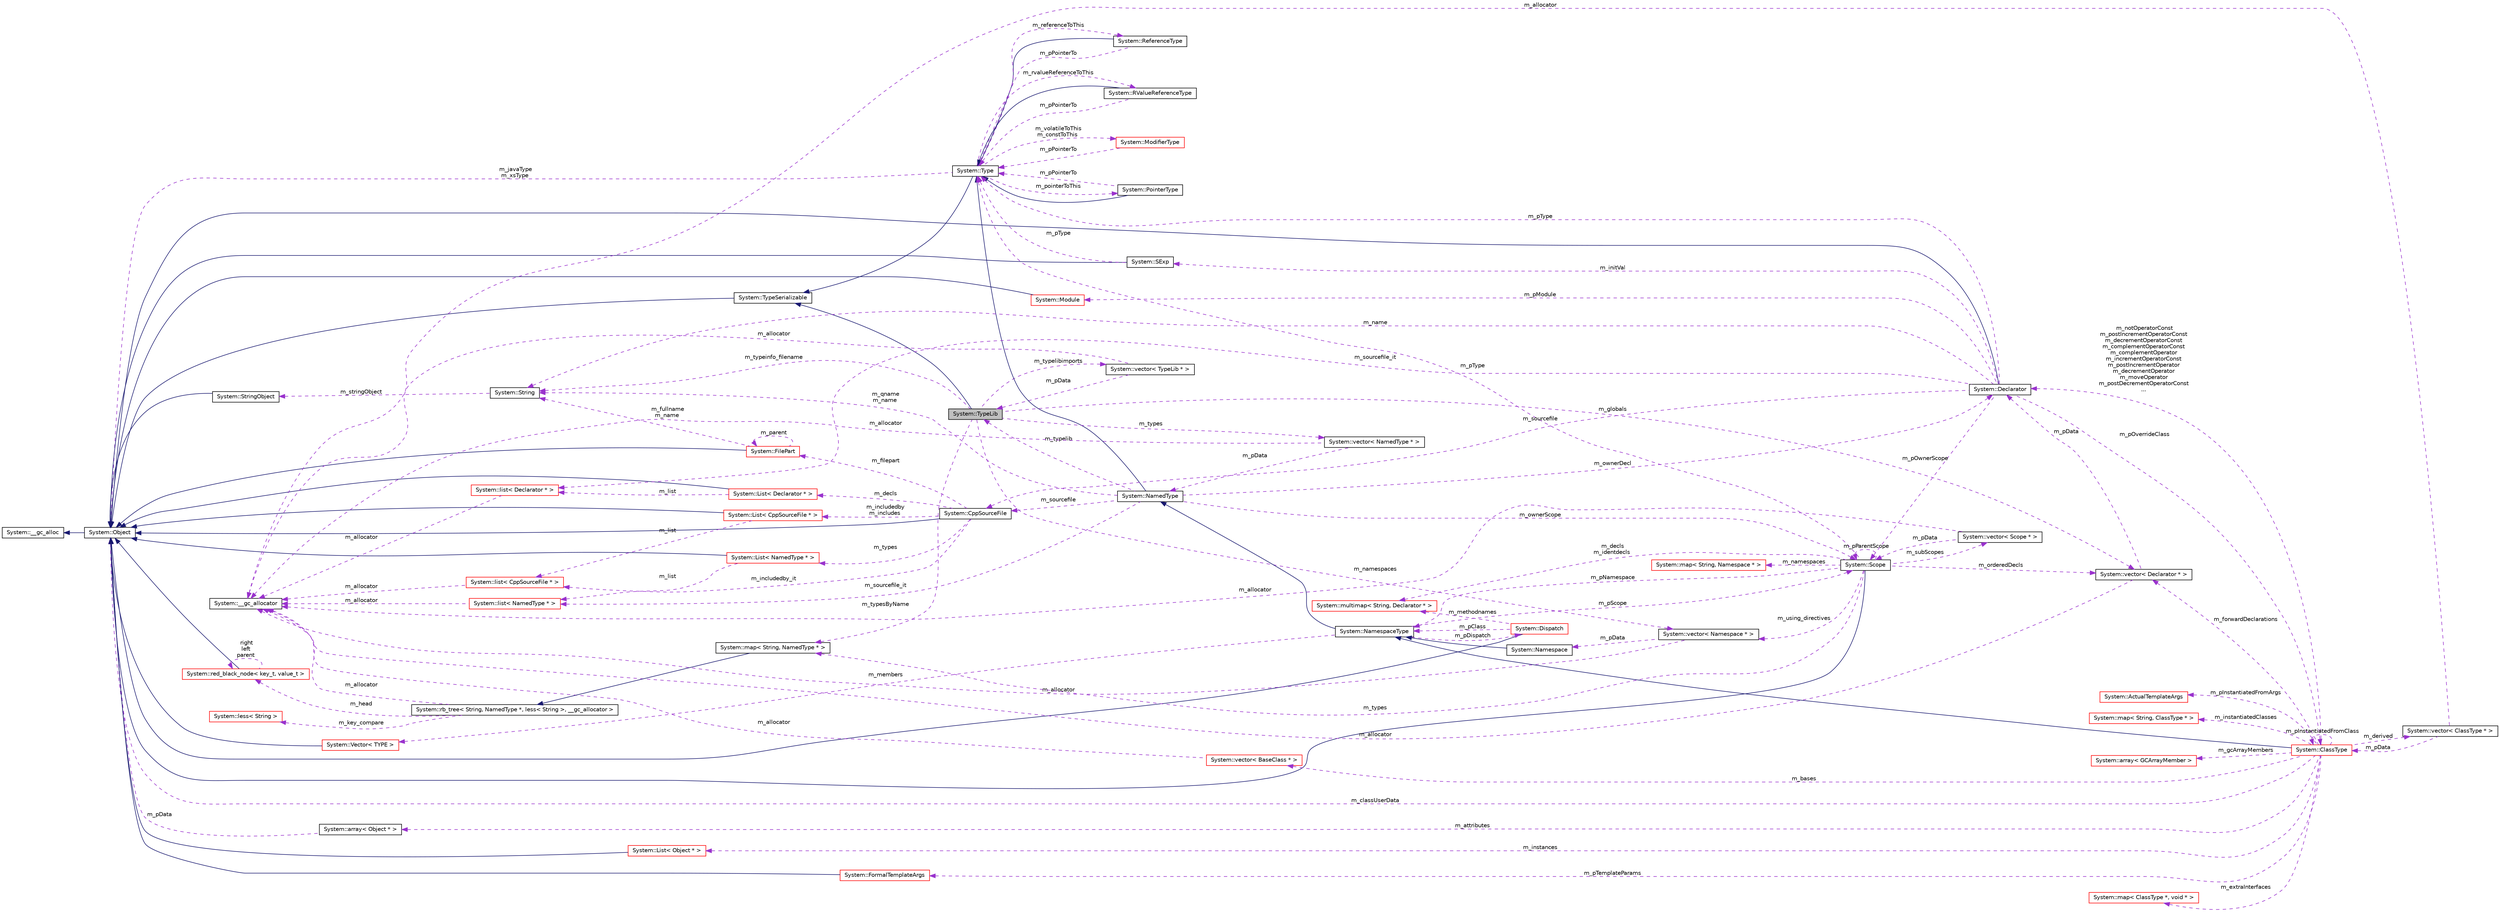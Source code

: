 digraph G
{
  edge [fontname="Helvetica",fontsize="10",labelfontname="Helvetica",labelfontsize="10"];
  node [fontname="Helvetica",fontsize="10",shape=record];
  rankdir="LR";
  Node1 [label="System::TypeLib",height=0.2,width=0.4,color="black", fillcolor="grey75", style="filled" fontcolor="black"];
  Node2 -> Node1 [dir="back",color="midnightblue",fontsize="10",style="solid",fontname="Helvetica"];
  Node2 [label="System::TypeSerializable",height=0.2,width=0.4,color="black", fillcolor="white", style="filled",URL="$class_system_1_1_type_serializable.html"];
  Node3 -> Node2 [dir="back",color="midnightblue",fontsize="10",style="solid",fontname="Helvetica"];
  Node3 [label="System::Object",height=0.2,width=0.4,color="black", fillcolor="white", style="filled",URL="$class_system_1_1_object.html"];
  Node4 -> Node3 [dir="back",color="midnightblue",fontsize="10",style="solid",fontname="Helvetica"];
  Node4 [label="System::__gc_alloc",height=0.2,width=0.4,color="black", fillcolor="white", style="filled",URL="$class_system_1_1____gc__alloc.html"];
  Node5 -> Node1 [dir="back",color="darkorchid3",fontsize="10",style="dashed",label=" m_typelibimports" ,fontname="Helvetica"];
  Node5 [label="System::vector\< TypeLib * \>",height=0.2,width=0.4,color="black", fillcolor="white", style="filled",URL="$class_system_1_1vector.html"];
  Node6 -> Node5 [dir="back",color="darkorchid3",fontsize="10",style="dashed",label=" m_allocator" ,fontname="Helvetica"];
  Node6 [label="System::__gc_allocator",height=0.2,width=0.4,color="black", fillcolor="white", style="filled",URL="$class_system_1_1____gc__allocator.html"];
  Node1 -> Node5 [dir="back",color="darkorchid3",fontsize="10",style="dashed",label=" m_pData" ,fontname="Helvetica"];
  Node7 -> Node1 [dir="back",color="darkorchid3",fontsize="10",style="dashed",label=" m_namespaces" ,fontname="Helvetica"];
  Node7 [label="System::vector\< Namespace * \>",height=0.2,width=0.4,color="black", fillcolor="white", style="filled",URL="$class_system_1_1vector.html"];
  Node6 -> Node7 [dir="back",color="darkorchid3",fontsize="10",style="dashed",label=" m_allocator" ,fontname="Helvetica"];
  Node8 -> Node7 [dir="back",color="darkorchid3",fontsize="10",style="dashed",label=" m_pData" ,fontname="Helvetica"];
  Node8 [label="System::Namespace",height=0.2,width=0.4,color="black", fillcolor="white", style="filled",URL="$class_system_1_1_namespace.html"];
  Node9 -> Node8 [dir="back",color="midnightblue",fontsize="10",style="solid",fontname="Helvetica"];
  Node9 [label="System::NamespaceType",height=0.2,width=0.4,color="black", fillcolor="white", style="filled",URL="$class_system_1_1_namespace_type.html"];
  Node10 -> Node9 [dir="back",color="midnightblue",fontsize="10",style="solid",fontname="Helvetica"];
  Node10 [label="System::NamedType",height=0.2,width=0.4,color="black", fillcolor="white", style="filled",URL="$class_system_1_1_named_type.html"];
  Node11 -> Node10 [dir="back",color="midnightblue",fontsize="10",style="solid",fontname="Helvetica"];
  Node11 [label="System::Type",height=0.2,width=0.4,color="black", fillcolor="white", style="filled",URL="$class_system_1_1_type.html"];
  Node2 -> Node11 [dir="back",color="midnightblue",fontsize="10",style="solid",fontname="Helvetica"];
  Node12 -> Node11 [dir="back",color="darkorchid3",fontsize="10",style="dashed",label=" m_pointerToThis" ,fontname="Helvetica"];
  Node12 [label="System::PointerType",height=0.2,width=0.4,color="black", fillcolor="white", style="filled",URL="$class_system_1_1_pointer_type.html"];
  Node11 -> Node12 [dir="back",color="midnightblue",fontsize="10",style="solid",fontname="Helvetica"];
  Node11 -> Node12 [dir="back",color="darkorchid3",fontsize="10",style="dashed",label=" m_pPointerTo" ,fontname="Helvetica"];
  Node13 -> Node11 [dir="back",color="darkorchid3",fontsize="10",style="dashed",label=" m_referenceToThis" ,fontname="Helvetica"];
  Node13 [label="System::ReferenceType",height=0.2,width=0.4,color="black", fillcolor="white", style="filled",URL="$class_system_1_1_reference_type.html"];
  Node11 -> Node13 [dir="back",color="midnightblue",fontsize="10",style="solid",fontname="Helvetica"];
  Node11 -> Node13 [dir="back",color="darkorchid3",fontsize="10",style="dashed",label=" m_pPointerTo" ,fontname="Helvetica"];
  Node14 -> Node11 [dir="back",color="darkorchid3",fontsize="10",style="dashed",label=" m_rvalueReferenceToThis" ,fontname="Helvetica"];
  Node14 [label="System::RValueReferenceType",height=0.2,width=0.4,color="black", fillcolor="white", style="filled",URL="$class_system_1_1_r_value_reference_type.html"];
  Node11 -> Node14 [dir="back",color="midnightblue",fontsize="10",style="solid",fontname="Helvetica"];
  Node11 -> Node14 [dir="back",color="darkorchid3",fontsize="10",style="dashed",label=" m_pPointerTo" ,fontname="Helvetica"];
  Node15 -> Node11 [dir="back",color="darkorchid3",fontsize="10",style="dashed",label=" m_volatileToThis\nm_constToThis" ,fontname="Helvetica"];
  Node15 [label="System::ModifierType",height=0.2,width=0.4,color="red", fillcolor="white", style="filled",URL="$class_system_1_1_modifier_type.html"];
  Node11 -> Node15 [dir="back",color="darkorchid3",fontsize="10",style="dashed",label=" m_pPointerTo" ,fontname="Helvetica"];
  Node3 -> Node11 [dir="back",color="darkorchid3",fontsize="10",style="dashed",label=" m_javaType\nm_xsType" ,fontname="Helvetica"];
  Node16 -> Node10 [dir="back",color="darkorchid3",fontsize="10",style="dashed",label=" m_ownerScope" ,fontname="Helvetica"];
  Node16 [label="System::Scope",height=0.2,width=0.4,color="black", fillcolor="white", style="filled",URL="$class_system_1_1_scope.html"];
  Node3 -> Node16 [dir="back",color="midnightblue",fontsize="10",style="solid",fontname="Helvetica"];
  Node11 -> Node16 [dir="back",color="darkorchid3",fontsize="10",style="dashed",label=" m_pType" ,fontname="Helvetica"];
  Node17 -> Node16 [dir="back",color="darkorchid3",fontsize="10",style="dashed",label=" m_subScopes" ,fontname="Helvetica"];
  Node17 [label="System::vector\< Scope * \>",height=0.2,width=0.4,color="black", fillcolor="white", style="filled",URL="$class_system_1_1vector.html"];
  Node16 -> Node17 [dir="back",color="darkorchid3",fontsize="10",style="dashed",label=" m_pData" ,fontname="Helvetica"];
  Node6 -> Node17 [dir="back",color="darkorchid3",fontsize="10",style="dashed",label=" m_allocator" ,fontname="Helvetica"];
  Node16 -> Node16 [dir="back",color="darkorchid3",fontsize="10",style="dashed",label=" m_pParentScope" ,fontname="Helvetica"];
  Node18 -> Node16 [dir="back",color="darkorchid3",fontsize="10",style="dashed",label=" m_decls\nm_identdecls" ,fontname="Helvetica"];
  Node18 [label="System::multimap\< String, Declarator * \>",height=0.2,width=0.4,color="red", fillcolor="white", style="filled",URL="$class_system_1_1multimap.html"];
  Node9 -> Node16 [dir="back",color="darkorchid3",fontsize="10",style="dashed",label=" m_pNamespace" ,fontname="Helvetica"];
  Node19 -> Node16 [dir="back",color="darkorchid3",fontsize="10",style="dashed",label=" m_namespaces" ,fontname="Helvetica"];
  Node19 [label="System::map\< String, Namespace * \>",height=0.2,width=0.4,color="red", fillcolor="white", style="filled",URL="$class_system_1_1map.html"];
  Node7 -> Node16 [dir="back",color="darkorchid3",fontsize="10",style="dashed",label=" m_using_directives" ,fontname="Helvetica"];
  Node20 -> Node16 [dir="back",color="darkorchid3",fontsize="10",style="dashed",label=" m_orderedDecls" ,fontname="Helvetica"];
  Node20 [label="System::vector\< Declarator * \>",height=0.2,width=0.4,color="black", fillcolor="white", style="filled",URL="$class_system_1_1vector.html"];
  Node6 -> Node20 [dir="back",color="darkorchid3",fontsize="10",style="dashed",label=" m_allocator" ,fontname="Helvetica"];
  Node21 -> Node20 [dir="back",color="darkorchid3",fontsize="10",style="dashed",label=" m_pData" ,fontname="Helvetica"];
  Node21 [label="System::Declarator",height=0.2,width=0.4,color="black", fillcolor="white", style="filled",URL="$class_system_1_1_declarator.html"];
  Node3 -> Node21 [dir="back",color="midnightblue",fontsize="10",style="solid",fontname="Helvetica"];
  Node11 -> Node21 [dir="back",color="darkorchid3",fontsize="10",style="dashed",label=" m_pType" ,fontname="Helvetica"];
  Node16 -> Node21 [dir="back",color="darkorchid3",fontsize="10",style="dashed",label=" m_pOwnerScope" ,fontname="Helvetica"];
  Node22 -> Node21 [dir="back",color="darkorchid3",fontsize="10",style="dashed",label=" m_initVal" ,fontname="Helvetica"];
  Node22 [label="System::SExp",height=0.2,width=0.4,color="black", fillcolor="white", style="filled",URL="$class_system_1_1_s_exp.html"];
  Node3 -> Node22 [dir="back",color="midnightblue",fontsize="10",style="solid",fontname="Helvetica"];
  Node11 -> Node22 [dir="back",color="darkorchid3",fontsize="10",style="dashed",label=" m_pType" ,fontname="Helvetica"];
  Node23 -> Node21 [dir="back",color="darkorchid3",fontsize="10",style="dashed",label=" m_sourcefile" ,fontname="Helvetica"];
  Node23 [label="System::CppSourceFile",height=0.2,width=0.4,color="black", fillcolor="white", style="filled",URL="$class_system_1_1_cpp_source_file.html"];
  Node3 -> Node23 [dir="back",color="midnightblue",fontsize="10",style="solid",fontname="Helvetica"];
  Node24 -> Node23 [dir="back",color="darkorchid3",fontsize="10",style="dashed",label=" m_filepart" ,fontname="Helvetica"];
  Node24 [label="System::FilePart",height=0.2,width=0.4,color="red", fillcolor="white", style="filled",URL="$class_system_1_1_file_part.html"];
  Node3 -> Node24 [dir="back",color="midnightblue",fontsize="10",style="solid",fontname="Helvetica"];
  Node24 -> Node24 [dir="back",color="darkorchid3",fontsize="10",style="dashed",label=" m_parent" ,fontname="Helvetica"];
  Node25 -> Node24 [dir="back",color="darkorchid3",fontsize="10",style="dashed",label=" m_fullname\nm_name" ,fontname="Helvetica"];
  Node25 [label="System::String",height=0.2,width=0.4,color="black", fillcolor="white", style="filled",URL="$class_system_1_1_string.html"];
  Node26 -> Node25 [dir="back",color="darkorchid3",fontsize="10",style="dashed",label=" m_stringObject" ,fontname="Helvetica"];
  Node26 [label="System::StringObject",height=0.2,width=0.4,color="black", fillcolor="white", style="filled",URL="$class_system_1_1_string_object.html"];
  Node3 -> Node26 [dir="back",color="midnightblue",fontsize="10",style="solid",fontname="Helvetica"];
  Node27 -> Node23 [dir="back",color="darkorchid3",fontsize="10",style="dashed",label=" m_types" ,fontname="Helvetica"];
  Node27 [label="System::List\< NamedType * \>",height=0.2,width=0.4,color="red", fillcolor="white", style="filled",URL="$class_system_1_1_list.html"];
  Node3 -> Node27 [dir="back",color="midnightblue",fontsize="10",style="solid",fontname="Helvetica"];
  Node28 -> Node27 [dir="back",color="darkorchid3",fontsize="10",style="dashed",label=" m_list" ,fontname="Helvetica"];
  Node28 [label="System::list\< NamedType * \>",height=0.2,width=0.4,color="red", fillcolor="white", style="filled",URL="$class_system_1_1list.html"];
  Node6 -> Node28 [dir="back",color="darkorchid3",fontsize="10",style="dashed",label=" m_allocator" ,fontname="Helvetica"];
  Node29 -> Node23 [dir="back",color="darkorchid3",fontsize="10",style="dashed",label=" m_includedby\nm_includes" ,fontname="Helvetica"];
  Node29 [label="System::List\< CppSourceFile * \>",height=0.2,width=0.4,color="red", fillcolor="white", style="filled",URL="$class_system_1_1_list.html"];
  Node3 -> Node29 [dir="back",color="midnightblue",fontsize="10",style="solid",fontname="Helvetica"];
  Node30 -> Node29 [dir="back",color="darkorchid3",fontsize="10",style="dashed",label=" m_list" ,fontname="Helvetica"];
  Node30 [label="System::list\< CppSourceFile * \>",height=0.2,width=0.4,color="red", fillcolor="white", style="filled",URL="$class_system_1_1list.html"];
  Node6 -> Node30 [dir="back",color="darkorchid3",fontsize="10",style="dashed",label=" m_allocator" ,fontname="Helvetica"];
  Node30 -> Node23 [dir="back",color="darkorchid3",fontsize="10",style="dashed",label=" m_includedby_it" ,fontname="Helvetica"];
  Node31 -> Node23 [dir="back",color="darkorchid3",fontsize="10",style="dashed",label=" m_decls" ,fontname="Helvetica"];
  Node31 [label="System::List\< Declarator * \>",height=0.2,width=0.4,color="red", fillcolor="white", style="filled",URL="$class_system_1_1_list.html"];
  Node3 -> Node31 [dir="back",color="midnightblue",fontsize="10",style="solid",fontname="Helvetica"];
  Node32 -> Node31 [dir="back",color="darkorchid3",fontsize="10",style="dashed",label=" m_list" ,fontname="Helvetica"];
  Node32 [label="System::list\< Declarator * \>",height=0.2,width=0.4,color="red", fillcolor="white", style="filled",URL="$class_system_1_1list.html"];
  Node6 -> Node32 [dir="back",color="darkorchid3",fontsize="10",style="dashed",label=" m_allocator" ,fontname="Helvetica"];
  Node33 -> Node21 [dir="back",color="darkorchid3",fontsize="10",style="dashed",label=" m_pOverrideClass" ,fontname="Helvetica"];
  Node33 [label="System::ClassType",height=0.2,width=0.4,color="red", fillcolor="white", style="filled",URL="$class_system_1_1_class_type.html"];
  Node9 -> Node33 [dir="back",color="midnightblue",fontsize="10",style="solid",fontname="Helvetica"];
  Node34 -> Node33 [dir="back",color="darkorchid3",fontsize="10",style="dashed",label=" m_attributes" ,fontname="Helvetica"];
  Node34 [label="System::array\< Object * \>",height=0.2,width=0.4,color="black", fillcolor="white", style="filled",URL="$class_system_1_1array.html"];
  Node3 -> Node34 [dir="back",color="darkorchid3",fontsize="10",style="dashed",label=" m_pData" ,fontname="Helvetica"];
  Node35 -> Node33 [dir="back",color="darkorchid3",fontsize="10",style="dashed",label=" m_instances" ,fontname="Helvetica"];
  Node35 [label="System::List\< Object * \>",height=0.2,width=0.4,color="red", fillcolor="white", style="filled",URL="$class_system_1_1_list.html"];
  Node3 -> Node35 [dir="back",color="midnightblue",fontsize="10",style="solid",fontname="Helvetica"];
  Node36 -> Node33 [dir="back",color="darkorchid3",fontsize="10",style="dashed",label=" m_bases" ,fontname="Helvetica"];
  Node36 [label="System::vector\< BaseClass * \>",height=0.2,width=0.4,color="red", fillcolor="white", style="filled",URL="$class_system_1_1vector.html"];
  Node6 -> Node36 [dir="back",color="darkorchid3",fontsize="10",style="dashed",label=" m_allocator" ,fontname="Helvetica"];
  Node37 -> Node33 [dir="back",color="darkorchid3",fontsize="10",style="dashed",label=" m_derived" ,fontname="Helvetica"];
  Node37 [label="System::vector\< ClassType * \>",height=0.2,width=0.4,color="black", fillcolor="white", style="filled",URL="$class_system_1_1vector.html"];
  Node6 -> Node37 [dir="back",color="darkorchid3",fontsize="10",style="dashed",label=" m_allocator" ,fontname="Helvetica"];
  Node33 -> Node37 [dir="back",color="darkorchid3",fontsize="10",style="dashed",label=" m_pData" ,fontname="Helvetica"];
  Node38 -> Node33 [dir="back",color="darkorchid3",fontsize="10",style="dashed",label=" m_extraInterfaces" ,fontname="Helvetica"];
  Node38 [label="System::map\< ClassType *, void * \>",height=0.2,width=0.4,color="red", fillcolor="white", style="filled",URL="$class_system_1_1map.html"];
  Node21 -> Node33 [dir="back",color="darkorchid3",fontsize="10",style="dashed",label=" m_notOperatorConst\nm_postIncrementOperatorConst\nm_decrementOperatorConst\nm_complementOperatorConst\nm_complementOperator\nm_incrementOperatorConst\nm_postIncrementOperator\nm_decrementOperator\nm_moveOperator\nm_postDecrementOperatorConst\n..." ,fontname="Helvetica"];
  Node39 -> Node33 [dir="back",color="darkorchid3",fontsize="10",style="dashed",label=" m_pTemplateParams" ,fontname="Helvetica"];
  Node39 [label="System::FormalTemplateArgs",height=0.2,width=0.4,color="red", fillcolor="white", style="filled",URL="$class_system_1_1_formal_template_args.html"];
  Node3 -> Node39 [dir="back",color="midnightblue",fontsize="10",style="solid",fontname="Helvetica"];
  Node40 -> Node33 [dir="back",color="darkorchid3",fontsize="10",style="dashed",label=" m_gcArrayMembers" ,fontname="Helvetica"];
  Node40 [label="System::array\< GCArrayMember \>",height=0.2,width=0.4,color="red", fillcolor="white", style="filled",URL="$class_system_1_1array.html"];
  Node33 -> Node33 [dir="back",color="darkorchid3",fontsize="10",style="dashed",label=" m_pInstantiatedFromClass" ,fontname="Helvetica"];
  Node41 -> Node33 [dir="back",color="darkorchid3",fontsize="10",style="dashed",label=" m_pInstantiatedFromArgs" ,fontname="Helvetica"];
  Node41 [label="System::ActualTemplateArgs",height=0.2,width=0.4,color="red", fillcolor="white", style="filled",URL="$class_system_1_1_actual_template_args.html"];
  Node42 -> Node33 [dir="back",color="darkorchid3",fontsize="10",style="dashed",label=" m_instantiatedClasses" ,fontname="Helvetica"];
  Node42 [label="System::map\< String, ClassType * \>",height=0.2,width=0.4,color="red", fillcolor="white", style="filled",URL="$class_system_1_1map.html"];
  Node3 -> Node33 [dir="back",color="darkorchid3",fontsize="10",style="dashed",label=" m_classUserData" ,fontname="Helvetica"];
  Node20 -> Node33 [dir="back",color="darkorchid3",fontsize="10",style="dashed",label=" m_forwardDeclarations" ,fontname="Helvetica"];
  Node25 -> Node21 [dir="back",color="darkorchid3",fontsize="10",style="dashed",label=" m_name" ,fontname="Helvetica"];
  Node43 -> Node21 [dir="back",color="darkorchid3",fontsize="10",style="dashed",label=" m_pModule" ,fontname="Helvetica"];
  Node43 [label="System::Module",height=0.2,width=0.4,color="red", fillcolor="white", style="filled",URL="$class_system_1_1_module.html"];
  Node3 -> Node43 [dir="back",color="midnightblue",fontsize="10",style="solid",fontname="Helvetica"];
  Node32 -> Node21 [dir="back",color="darkorchid3",fontsize="10",style="dashed",label=" m_sourcefile_it" ,fontname="Helvetica"];
  Node44 -> Node16 [dir="back",color="darkorchid3",fontsize="10",style="dashed",label=" m_types" ,fontname="Helvetica"];
  Node44 [label="System::map\< String, NamedType * \>",height=0.2,width=0.4,color="black", fillcolor="white", style="filled",URL="$class_system_1_1map.html"];
  Node45 -> Node44 [dir="back",color="midnightblue",fontsize="10",style="solid",fontname="Helvetica"];
  Node45 [label="System::rb_tree\< String, NamedType *, less\< String \>, __gc_allocator \>",height=0.2,width=0.4,color="black", fillcolor="white", style="filled",URL="$class_system_1_1rb__tree.html"];
  Node6 -> Node45 [dir="back",color="darkorchid3",fontsize="10",style="dashed",label=" m_allocator" ,fontname="Helvetica"];
  Node46 -> Node45 [dir="back",color="darkorchid3",fontsize="10",style="dashed",label=" m_key_compare" ,fontname="Helvetica"];
  Node46 [label="System::less\< String \>",height=0.2,width=0.4,color="red", fillcolor="white", style="filled",URL="$class_system_1_1less_3_01_string_01_4.html"];
  Node47 -> Node45 [dir="back",color="darkorchid3",fontsize="10",style="dashed",label=" m_head" ,fontname="Helvetica"];
  Node47 [label="System::red_black_node\< key_t, value_t \>",height=0.2,width=0.4,color="red", fillcolor="white", style="filled",URL="$class_system_1_1red__black__node.html"];
  Node3 -> Node47 [dir="back",color="midnightblue",fontsize="10",style="solid",fontname="Helvetica"];
  Node47 -> Node47 [dir="back",color="darkorchid3",fontsize="10",style="dashed",label=" right\nleft\nparent" ,fontname="Helvetica"];
  Node21 -> Node10 [dir="back",color="darkorchid3",fontsize="10",style="dashed",label=" m_ownerDecl" ,fontname="Helvetica"];
  Node23 -> Node10 [dir="back",color="darkorchid3",fontsize="10",style="dashed",label=" m_sourcefile" ,fontname="Helvetica"];
  Node28 -> Node10 [dir="back",color="darkorchid3",fontsize="10",style="dashed",label=" m_sourcefile_it" ,fontname="Helvetica"];
  Node25 -> Node10 [dir="back",color="darkorchid3",fontsize="10",style="dashed",label=" m_qname\nm_name" ,fontname="Helvetica"];
  Node1 -> Node10 [dir="back",color="darkorchid3",fontsize="10",style="dashed",label=" m_typelib" ,fontname="Helvetica"];
  Node16 -> Node9 [dir="back",color="darkorchid3",fontsize="10",style="dashed",label=" m_pScope" ,fontname="Helvetica"];
  Node48 -> Node9 [dir="back",color="darkorchid3",fontsize="10",style="dashed",label=" m_members" ,fontname="Helvetica"];
  Node48 [label="System::Vector\< TYPE \>",height=0.2,width=0.4,color="red", fillcolor="white", style="filled",URL="$class_system_1_1_vector.html"];
  Node3 -> Node48 [dir="back",color="midnightblue",fontsize="10",style="solid",fontname="Helvetica"];
  Node49 -> Node9 [dir="back",color="darkorchid3",fontsize="10",style="dashed",label=" m_pDispatch" ,fontname="Helvetica"];
  Node49 [label="System::Dispatch",height=0.2,width=0.4,color="red", fillcolor="white", style="filled",URL="$class_system_1_1_dispatch.html"];
  Node3 -> Node49 [dir="back",color="midnightblue",fontsize="10",style="solid",fontname="Helvetica"];
  Node18 -> Node49 [dir="back",color="darkorchid3",fontsize="10",style="dashed",label=" m_methodnames" ,fontname="Helvetica"];
  Node9 -> Node49 [dir="back",color="darkorchid3",fontsize="10",style="dashed",label=" m_pClass" ,fontname="Helvetica"];
  Node25 -> Node1 [dir="back",color="darkorchid3",fontsize="10",style="dashed",label=" m_typeinfo_filename" ,fontname="Helvetica"];
  Node20 -> Node1 [dir="back",color="darkorchid3",fontsize="10",style="dashed",label=" m_globals" ,fontname="Helvetica"];
  Node44 -> Node1 [dir="back",color="darkorchid3",fontsize="10",style="dashed",label=" m_typesByName" ,fontname="Helvetica"];
  Node50 -> Node1 [dir="back",color="darkorchid3",fontsize="10",style="dashed",label=" m_types" ,fontname="Helvetica"];
  Node50 [label="System::vector\< NamedType * \>",height=0.2,width=0.4,color="black", fillcolor="white", style="filled",URL="$class_system_1_1vector.html"];
  Node6 -> Node50 [dir="back",color="darkorchid3",fontsize="10",style="dashed",label=" m_allocator" ,fontname="Helvetica"];
  Node10 -> Node50 [dir="back",color="darkorchid3",fontsize="10",style="dashed",label=" m_pData" ,fontname="Helvetica"];
}
